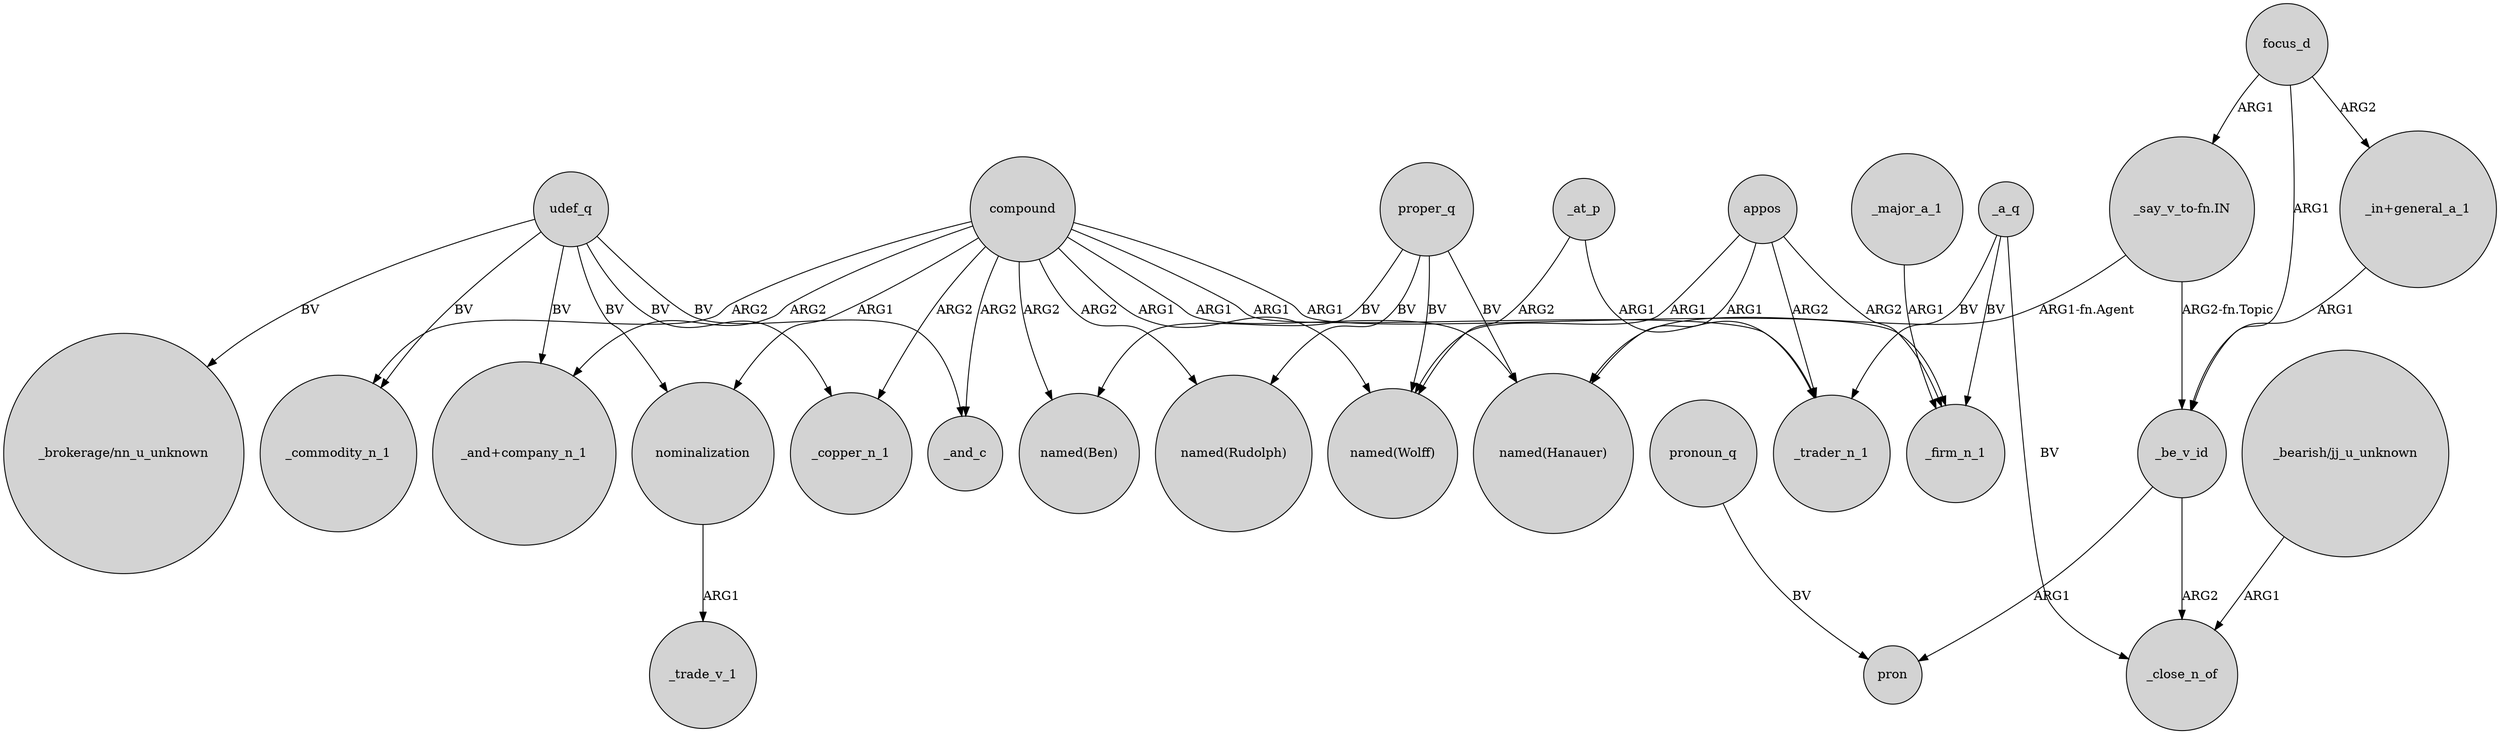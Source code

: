 digraph {
	node [shape=circle style=filled]
	udef_q -> _copper_n_1 [label=BV]
	compound -> "named(Ben)" [label=ARG2]
	_a_q -> _close_n_of [label=BV]
	proper_q -> "named(Ben)" [label=BV]
	_at_p -> "named(Wolff)" [label=ARG2]
	appos -> _trader_n_1 [label=ARG2]
	appos -> _firm_n_1 [label=ARG2]
	proper_q -> "named(Wolff)" [label=BV]
	udef_q -> _commodity_n_1 [label=BV]
	proper_q -> "named(Rudolph)" [label=BV]
	compound -> "named(Hanauer)" [label=ARG1]
	_a_q -> _firm_n_1 [label=BV]
	_at_p -> _trader_n_1 [label=ARG1]
	compound -> _commodity_n_1 [label=ARG2]
	"_say_v_to-fn.IN" -> "named(Hanauer)" [label="ARG1-fn.Agent"]
	nominalization -> _trade_v_1 [label=ARG1]
	_be_v_id -> pron [label=ARG1]
	compound -> "named(Wolff)" [label=ARG1]
	appos -> "named(Hanauer)" [label=ARG1]
	compound -> _trader_n_1 [label=ARG1]
	"_say_v_to-fn.IN" -> _be_v_id [label="ARG2-fn.Topic"]
	"_bearish/jj_u_unknown" -> _close_n_of [label=ARG1]
	udef_q -> "_brokerage/nn_u_unknown" [label=BV]
	pronoun_q -> pron [label=BV]
	compound -> _and_c [label=ARG2]
	focus_d -> "_in+general_a_1" [label=ARG2]
	focus_d -> _be_v_id [label=ARG1]
	compound -> "_and+company_n_1" [label=ARG2]
	_be_v_id -> _close_n_of [label=ARG2]
	_a_q -> _trader_n_1 [label=BV]
	compound -> _firm_n_1 [label=ARG1]
	udef_q -> nominalization [label=BV]
	"_in+general_a_1" -> _be_v_id [label=ARG1]
	appos -> "named(Wolff)" [label=ARG1]
	compound -> "named(Rudolph)" [label=ARG2]
	udef_q -> "_and+company_n_1" [label=BV]
	proper_q -> "named(Hanauer)" [label=BV]
	_major_a_1 -> _firm_n_1 [label=ARG1]
	compound -> _copper_n_1 [label=ARG2]
	udef_q -> _and_c [label=BV]
	compound -> nominalization [label=ARG1]
	focus_d -> "_say_v_to-fn.IN" [label=ARG1]
}
